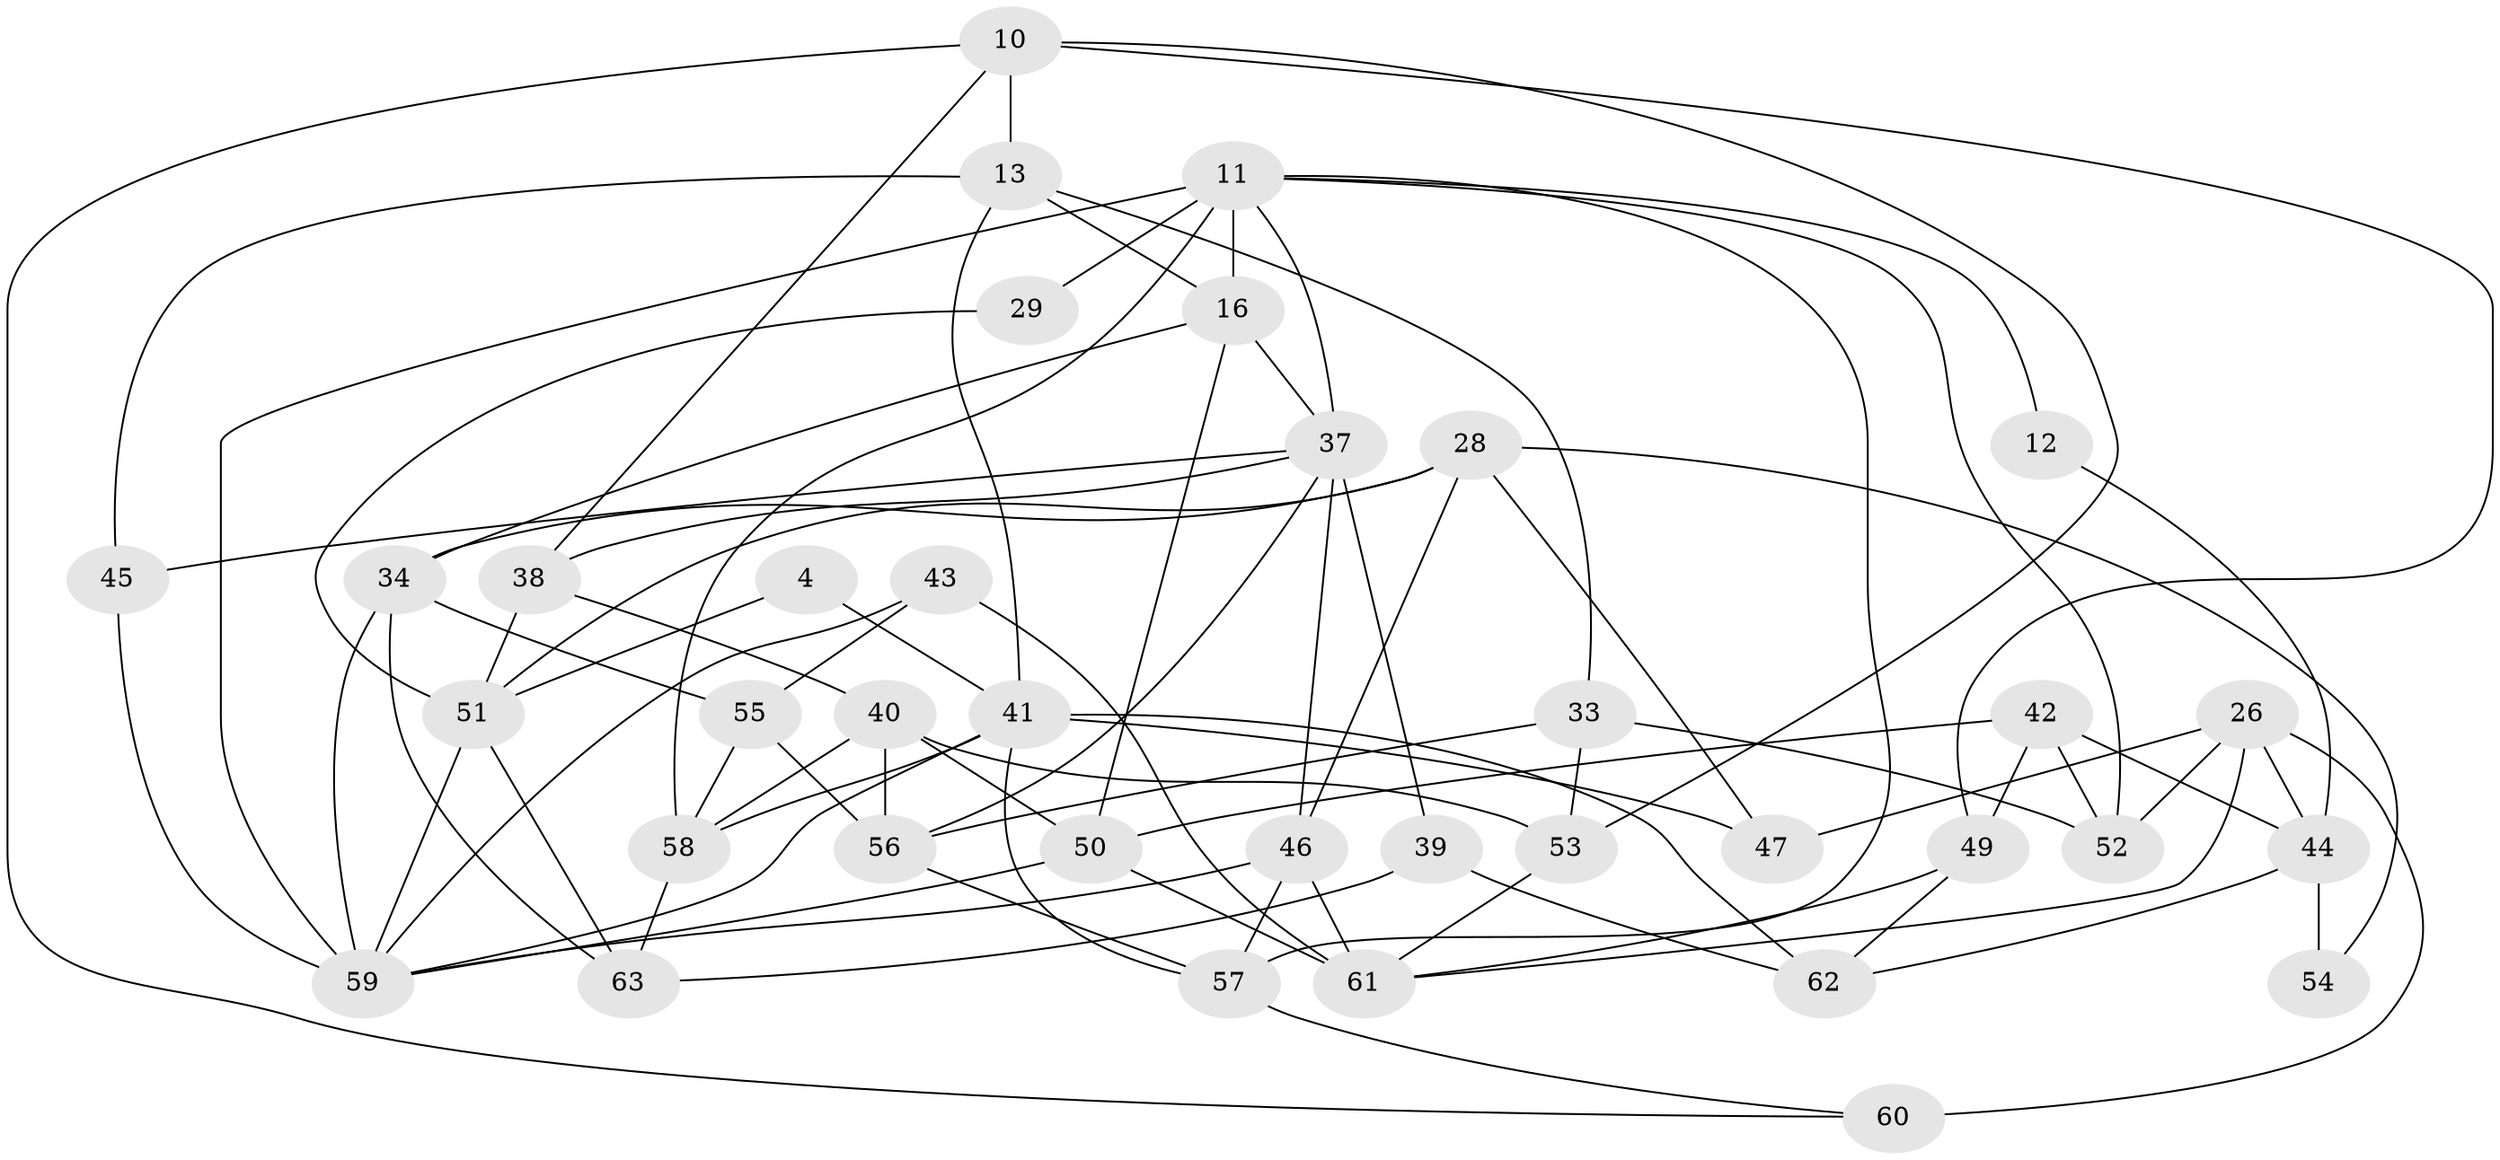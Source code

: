 // original degree distribution, {4: 0.38095238095238093, 3: 0.30158730158730157, 2: 0.07936507936507936, 5: 0.12698412698412698, 9: 0.015873015873015872, 7: 0.06349206349206349, 6: 0.031746031746031744}
// Generated by graph-tools (version 1.1) at 2025/54/03/04/25 21:54:57]
// undirected, 37 vertices, 83 edges
graph export_dot {
graph [start="1"]
  node [color=gray90,style=filled];
  4;
  10;
  11;
  12;
  13;
  16 [super="+1"];
  26 [super="+14+25"];
  28 [super="+21"];
  29;
  33;
  34 [super="+6"];
  37 [super="+35"];
  38;
  39;
  40 [super="+19"];
  41 [super="+3+36"];
  42 [super="+27"];
  43;
  44 [super="+22+20"];
  45;
  46 [super="+18"];
  47;
  49 [super="+17"];
  50;
  51 [super="+15"];
  52 [super="+32"];
  53;
  54;
  55 [super="+23"];
  56 [super="+24"];
  57 [super="+30"];
  58 [super="+2"];
  59 [super="+48"];
  60 [super="+5"];
  61;
  62 [super="+8"];
  63 [super="+31"];
  4 -- 51;
  4 -- 41 [weight=2];
  10 -- 13;
  10 -- 38;
  10 -- 49;
  10 -- 53;
  10 -- 60;
  11 -- 59 [weight=2];
  11 -- 12;
  11 -- 16;
  11 -- 29;
  11 -- 57;
  11 -- 58;
  11 -- 52;
  11 -- 37;
  12 -- 44;
  13 -- 45;
  13 -- 33;
  13 -- 41;
  13 -- 16;
  16 -- 50;
  16 -- 34;
  16 -- 37;
  26 -- 47;
  26 -- 60 [weight=2];
  26 -- 44 [weight=2];
  26 -- 52;
  26 -- 61;
  28 -- 47;
  28 -- 54;
  28 -- 51;
  28 -- 34;
  28 -- 46;
  29 -- 51;
  33 -- 52;
  33 -- 53;
  33 -- 56;
  34 -- 59;
  34 -- 55;
  34 -- 63;
  37 -- 38;
  37 -- 39;
  37 -- 56;
  37 -- 45;
  37 -- 46;
  38 -- 51;
  38 -- 40;
  39 -- 62 [weight=2];
  39 -- 63 [weight=2];
  40 -- 56;
  40 -- 53;
  40 -- 50;
  40 -- 58;
  41 -- 62;
  41 -- 47;
  41 -- 59 [weight=2];
  41 -- 58;
  41 -- 57;
  42 -- 44 [weight=3];
  42 -- 49;
  42 -- 50;
  42 -- 52;
  43 -- 55 [weight=2];
  43 -- 61;
  43 -- 59;
  44 -- 54 [weight=2];
  44 -- 62 [weight=2];
  45 -- 59 [weight=2];
  46 -- 61 [weight=2];
  46 -- 59;
  46 -- 57;
  49 -- 61;
  49 -- 62;
  50 -- 61;
  50 -- 59;
  51 -- 59;
  51 -- 63 [weight=2];
  53 -- 61;
  55 -- 58;
  55 -- 56;
  56 -- 57;
  57 -- 60;
  58 -- 63;
}
